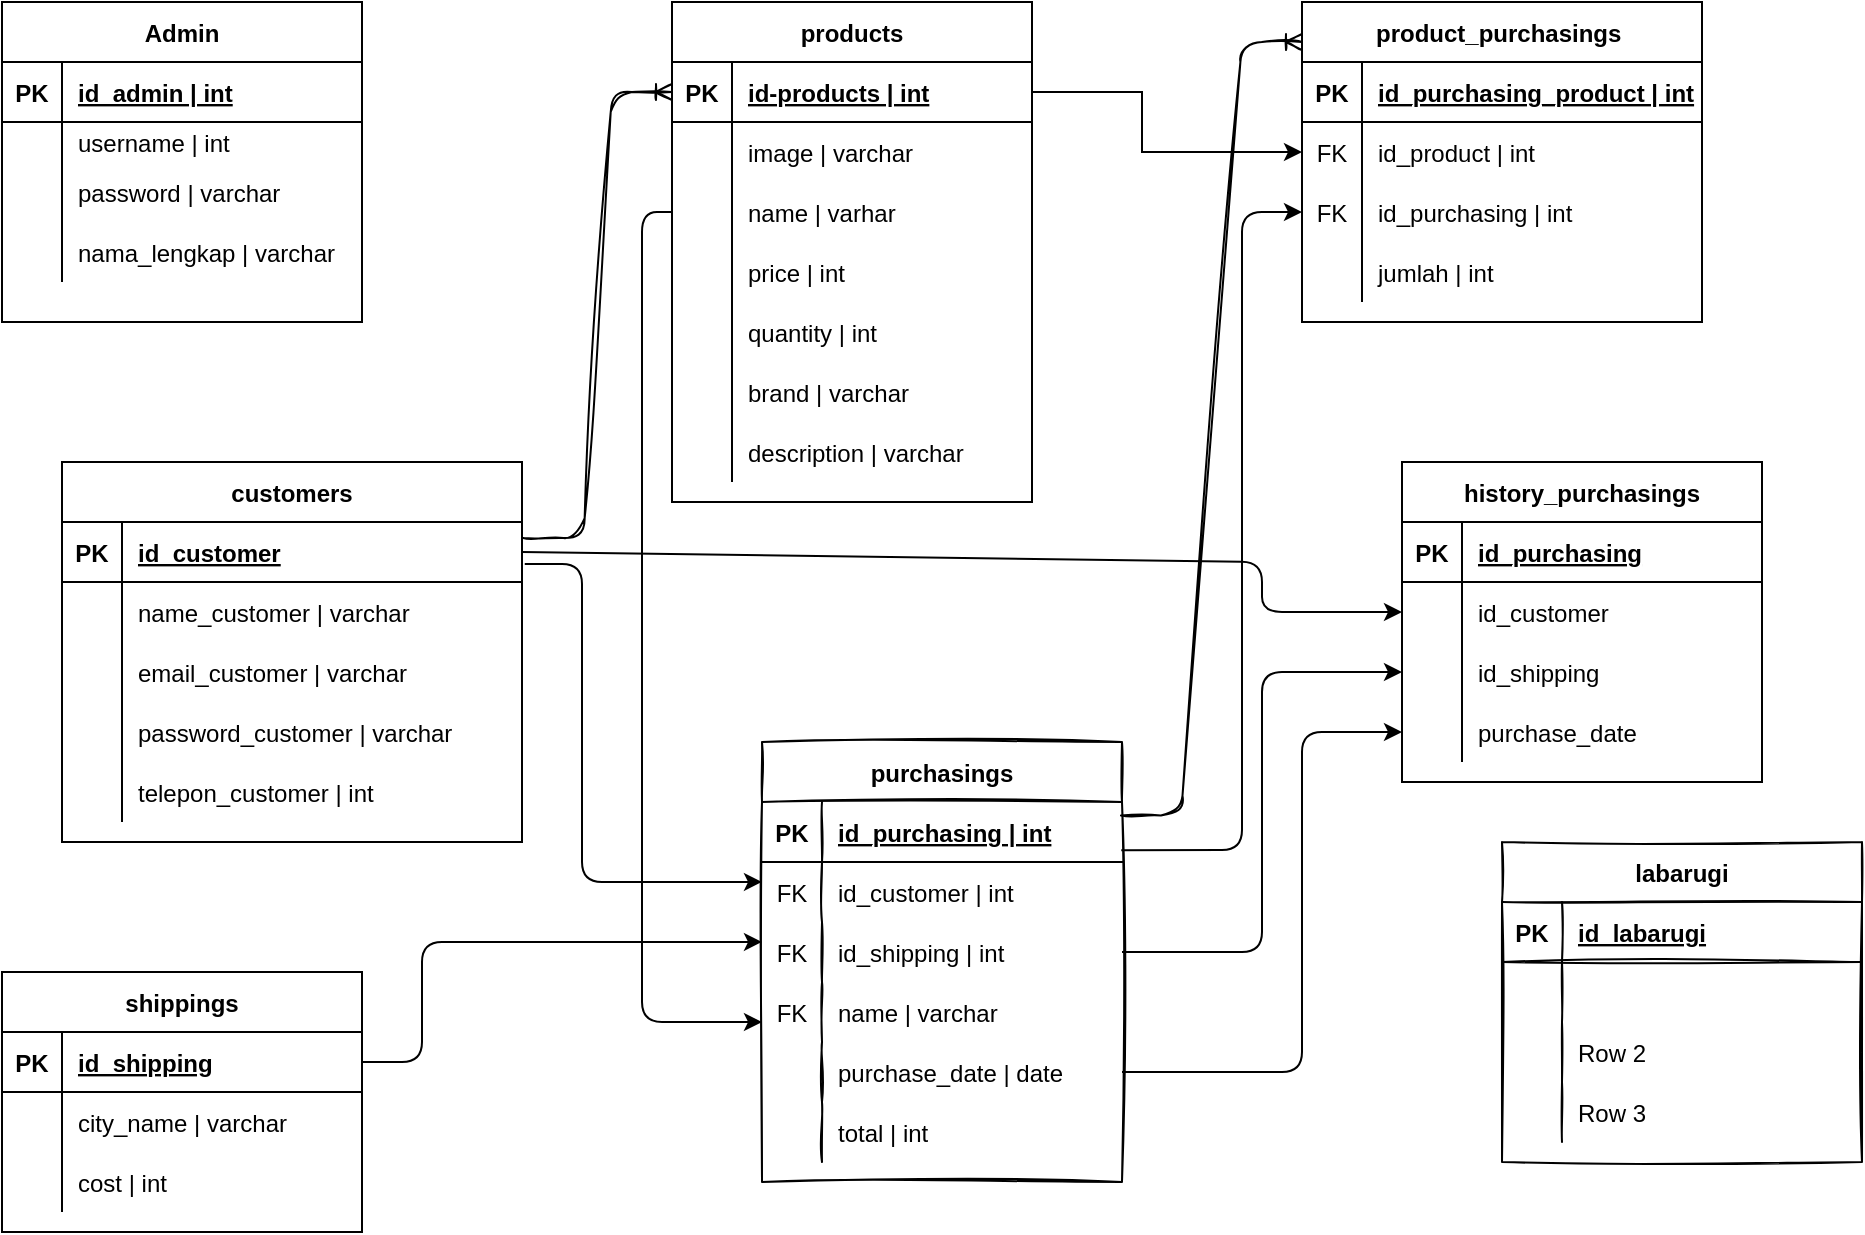 <mxfile version="20.0.1" type="github">
  <diagram id="7tqskbv9V9_dB_xnzfoZ" name="Page-1">
    <mxGraphModel dx="2355" dy="1766" grid="1" gridSize="10" guides="1" tooltips="1" connect="1" arrows="1" fold="1" page="1" pageScale="1" pageWidth="850" pageHeight="1100" math="0" shadow="0">
      <root>
        <mxCell id="0" />
        <mxCell id="1" parent="0" />
        <mxCell id="XLYsOh_dV__SNCZWyzTx-1" value="Admin" style="shape=table;startSize=30;container=1;collapsible=1;childLayout=tableLayout;fixedRows=1;rowLines=0;fontStyle=1;align=center;resizeLast=1;" parent="1" vertex="1">
          <mxGeometry x="-850" y="-1100" width="180" height="160" as="geometry" />
        </mxCell>
        <mxCell id="XLYsOh_dV__SNCZWyzTx-2" value="" style="shape=tableRow;horizontal=0;startSize=0;swimlaneHead=0;swimlaneBody=0;fillColor=none;collapsible=0;dropTarget=0;points=[[0,0.5],[1,0.5]];portConstraint=eastwest;top=0;left=0;right=0;bottom=1;" parent="XLYsOh_dV__SNCZWyzTx-1" vertex="1">
          <mxGeometry y="30" width="180" height="30" as="geometry" />
        </mxCell>
        <mxCell id="XLYsOh_dV__SNCZWyzTx-3" value="PK" style="shape=partialRectangle;connectable=0;fillColor=none;top=0;left=0;bottom=0;right=0;fontStyle=1;overflow=hidden;" parent="XLYsOh_dV__SNCZWyzTx-2" vertex="1">
          <mxGeometry width="30" height="30" as="geometry">
            <mxRectangle width="30" height="30" as="alternateBounds" />
          </mxGeometry>
        </mxCell>
        <mxCell id="XLYsOh_dV__SNCZWyzTx-4" value="id_admin | int" style="shape=partialRectangle;connectable=0;fillColor=none;top=0;left=0;bottom=0;right=0;align=left;spacingLeft=6;fontStyle=5;overflow=hidden;" parent="XLYsOh_dV__SNCZWyzTx-2" vertex="1">
          <mxGeometry x="30" width="150" height="30" as="geometry">
            <mxRectangle width="150" height="30" as="alternateBounds" />
          </mxGeometry>
        </mxCell>
        <mxCell id="XLYsOh_dV__SNCZWyzTx-5" value="" style="shape=tableRow;horizontal=0;startSize=0;swimlaneHead=0;swimlaneBody=0;fillColor=none;collapsible=0;dropTarget=0;points=[[0,0.5],[1,0.5]];portConstraint=eastwest;top=0;left=0;right=0;bottom=0;" parent="XLYsOh_dV__SNCZWyzTx-1" vertex="1">
          <mxGeometry y="60" width="180" height="20" as="geometry" />
        </mxCell>
        <mxCell id="XLYsOh_dV__SNCZWyzTx-6" value="" style="shape=partialRectangle;connectable=0;fillColor=none;top=0;left=0;bottom=0;right=0;editable=1;overflow=hidden;" parent="XLYsOh_dV__SNCZWyzTx-5" vertex="1">
          <mxGeometry width="30" height="20" as="geometry">
            <mxRectangle width="30" height="20" as="alternateBounds" />
          </mxGeometry>
        </mxCell>
        <mxCell id="XLYsOh_dV__SNCZWyzTx-7" value="username | int" style="shape=partialRectangle;connectable=0;fillColor=none;top=0;left=0;bottom=0;right=0;align=left;spacingLeft=6;overflow=hidden;" parent="XLYsOh_dV__SNCZWyzTx-5" vertex="1">
          <mxGeometry x="30" width="150" height="20" as="geometry">
            <mxRectangle width="150" height="20" as="alternateBounds" />
          </mxGeometry>
        </mxCell>
        <mxCell id="XLYsOh_dV__SNCZWyzTx-8" value="" style="shape=tableRow;horizontal=0;startSize=0;swimlaneHead=0;swimlaneBody=0;fillColor=none;collapsible=0;dropTarget=0;points=[[0,0.5],[1,0.5]];portConstraint=eastwest;top=0;left=0;right=0;bottom=0;" parent="XLYsOh_dV__SNCZWyzTx-1" vertex="1">
          <mxGeometry y="80" width="180" height="30" as="geometry" />
        </mxCell>
        <mxCell id="XLYsOh_dV__SNCZWyzTx-9" value="" style="shape=partialRectangle;connectable=0;fillColor=none;top=0;left=0;bottom=0;right=0;editable=1;overflow=hidden;" parent="XLYsOh_dV__SNCZWyzTx-8" vertex="1">
          <mxGeometry width="30" height="30" as="geometry">
            <mxRectangle width="30" height="30" as="alternateBounds" />
          </mxGeometry>
        </mxCell>
        <mxCell id="XLYsOh_dV__SNCZWyzTx-10" value="password | varchar" style="shape=partialRectangle;connectable=0;fillColor=none;top=0;left=0;bottom=0;right=0;align=left;spacingLeft=6;overflow=hidden;" parent="XLYsOh_dV__SNCZWyzTx-8" vertex="1">
          <mxGeometry x="30" width="150" height="30" as="geometry">
            <mxRectangle width="150" height="30" as="alternateBounds" />
          </mxGeometry>
        </mxCell>
        <mxCell id="XLYsOh_dV__SNCZWyzTx-11" value="" style="shape=tableRow;horizontal=0;startSize=0;swimlaneHead=0;swimlaneBody=0;fillColor=none;collapsible=0;dropTarget=0;points=[[0,0.5],[1,0.5]];portConstraint=eastwest;top=0;left=0;right=0;bottom=0;" parent="XLYsOh_dV__SNCZWyzTx-1" vertex="1">
          <mxGeometry y="110" width="180" height="30" as="geometry" />
        </mxCell>
        <mxCell id="XLYsOh_dV__SNCZWyzTx-12" value="" style="shape=partialRectangle;connectable=0;fillColor=none;top=0;left=0;bottom=0;right=0;editable=1;overflow=hidden;" parent="XLYsOh_dV__SNCZWyzTx-11" vertex="1">
          <mxGeometry width="30" height="30" as="geometry">
            <mxRectangle width="30" height="30" as="alternateBounds" />
          </mxGeometry>
        </mxCell>
        <mxCell id="XLYsOh_dV__SNCZWyzTx-13" value="nama_lengkap | varchar" style="shape=partialRectangle;connectable=0;fillColor=none;top=0;left=0;bottom=0;right=0;align=left;spacingLeft=6;overflow=hidden;" parent="XLYsOh_dV__SNCZWyzTx-11" vertex="1">
          <mxGeometry x="30" width="150" height="30" as="geometry">
            <mxRectangle width="150" height="30" as="alternateBounds" />
          </mxGeometry>
        </mxCell>
        <mxCell id="XLYsOh_dV__SNCZWyzTx-27" value="customers" style="shape=table;startSize=30;container=1;collapsible=1;childLayout=tableLayout;fixedRows=1;rowLines=0;fontStyle=1;align=center;resizeLast=1;" parent="1" vertex="1">
          <mxGeometry x="-820" y="-870" width="230" height="190" as="geometry" />
        </mxCell>
        <mxCell id="XLYsOh_dV__SNCZWyzTx-28" value="" style="shape=tableRow;horizontal=0;startSize=0;swimlaneHead=0;swimlaneBody=0;fillColor=none;collapsible=0;dropTarget=0;points=[[0,0.5],[1,0.5]];portConstraint=eastwest;top=0;left=0;right=0;bottom=1;" parent="XLYsOh_dV__SNCZWyzTx-27" vertex="1">
          <mxGeometry y="30" width="230" height="30" as="geometry" />
        </mxCell>
        <mxCell id="XLYsOh_dV__SNCZWyzTx-29" value="PK" style="shape=partialRectangle;connectable=0;fillColor=none;top=0;left=0;bottom=0;right=0;fontStyle=1;overflow=hidden;" parent="XLYsOh_dV__SNCZWyzTx-28" vertex="1">
          <mxGeometry width="30" height="30" as="geometry">
            <mxRectangle width="30" height="30" as="alternateBounds" />
          </mxGeometry>
        </mxCell>
        <mxCell id="XLYsOh_dV__SNCZWyzTx-30" value="id_customer" style="shape=partialRectangle;connectable=0;fillColor=none;top=0;left=0;bottom=0;right=0;align=left;spacingLeft=6;fontStyle=5;overflow=hidden;" parent="XLYsOh_dV__SNCZWyzTx-28" vertex="1">
          <mxGeometry x="30" width="200" height="30" as="geometry">
            <mxRectangle width="200" height="30" as="alternateBounds" />
          </mxGeometry>
        </mxCell>
        <mxCell id="XLYsOh_dV__SNCZWyzTx-31" value="" style="shape=tableRow;horizontal=0;startSize=0;swimlaneHead=0;swimlaneBody=0;fillColor=none;collapsible=0;dropTarget=0;points=[[0,0.5],[1,0.5]];portConstraint=eastwest;top=0;left=0;right=0;bottom=0;" parent="XLYsOh_dV__SNCZWyzTx-27" vertex="1">
          <mxGeometry y="60" width="230" height="30" as="geometry" />
        </mxCell>
        <mxCell id="XLYsOh_dV__SNCZWyzTx-32" value="" style="shape=partialRectangle;connectable=0;fillColor=none;top=0;left=0;bottom=0;right=0;editable=1;overflow=hidden;" parent="XLYsOh_dV__SNCZWyzTx-31" vertex="1">
          <mxGeometry width="30" height="30" as="geometry">
            <mxRectangle width="30" height="30" as="alternateBounds" />
          </mxGeometry>
        </mxCell>
        <mxCell id="XLYsOh_dV__SNCZWyzTx-33" value="name_customer | varchar" style="shape=partialRectangle;connectable=0;fillColor=none;top=0;left=0;bottom=0;right=0;align=left;spacingLeft=6;overflow=hidden;" parent="XLYsOh_dV__SNCZWyzTx-31" vertex="1">
          <mxGeometry x="30" width="200" height="30" as="geometry">
            <mxRectangle width="200" height="30" as="alternateBounds" />
          </mxGeometry>
        </mxCell>
        <mxCell id="XLYsOh_dV__SNCZWyzTx-34" value="" style="shape=tableRow;horizontal=0;startSize=0;swimlaneHead=0;swimlaneBody=0;fillColor=none;collapsible=0;dropTarget=0;points=[[0,0.5],[1,0.5]];portConstraint=eastwest;top=0;left=0;right=0;bottom=0;" parent="XLYsOh_dV__SNCZWyzTx-27" vertex="1">
          <mxGeometry y="90" width="230" height="30" as="geometry" />
        </mxCell>
        <mxCell id="XLYsOh_dV__SNCZWyzTx-35" value="" style="shape=partialRectangle;connectable=0;fillColor=none;top=0;left=0;bottom=0;right=0;editable=1;overflow=hidden;" parent="XLYsOh_dV__SNCZWyzTx-34" vertex="1">
          <mxGeometry width="30" height="30" as="geometry">
            <mxRectangle width="30" height="30" as="alternateBounds" />
          </mxGeometry>
        </mxCell>
        <mxCell id="XLYsOh_dV__SNCZWyzTx-36" value="email_customer | varchar" style="shape=partialRectangle;connectable=0;fillColor=none;top=0;left=0;bottom=0;right=0;align=left;spacingLeft=6;overflow=hidden;" parent="XLYsOh_dV__SNCZWyzTx-34" vertex="1">
          <mxGeometry x="30" width="200" height="30" as="geometry">
            <mxRectangle width="200" height="30" as="alternateBounds" />
          </mxGeometry>
        </mxCell>
        <mxCell id="XLYsOh_dV__SNCZWyzTx-37" value="" style="shape=tableRow;horizontal=0;startSize=0;swimlaneHead=0;swimlaneBody=0;fillColor=none;collapsible=0;dropTarget=0;points=[[0,0.5],[1,0.5]];portConstraint=eastwest;top=0;left=0;right=0;bottom=0;" parent="XLYsOh_dV__SNCZWyzTx-27" vertex="1">
          <mxGeometry y="120" width="230" height="30" as="geometry" />
        </mxCell>
        <mxCell id="XLYsOh_dV__SNCZWyzTx-38" value="" style="shape=partialRectangle;connectable=0;fillColor=none;top=0;left=0;bottom=0;right=0;editable=1;overflow=hidden;" parent="XLYsOh_dV__SNCZWyzTx-37" vertex="1">
          <mxGeometry width="30" height="30" as="geometry">
            <mxRectangle width="30" height="30" as="alternateBounds" />
          </mxGeometry>
        </mxCell>
        <mxCell id="XLYsOh_dV__SNCZWyzTx-39" value="password_customer | varchar" style="shape=partialRectangle;connectable=0;fillColor=none;top=0;left=0;bottom=0;right=0;align=left;spacingLeft=6;overflow=hidden;" parent="XLYsOh_dV__SNCZWyzTx-37" vertex="1">
          <mxGeometry x="30" width="200" height="30" as="geometry">
            <mxRectangle width="200" height="30" as="alternateBounds" />
          </mxGeometry>
        </mxCell>
        <mxCell id="XLYsOh_dV__SNCZWyzTx-136" value="" style="shape=tableRow;horizontal=0;startSize=0;swimlaneHead=0;swimlaneBody=0;fillColor=none;collapsible=0;dropTarget=0;points=[[0,0.5],[1,0.5]];portConstraint=eastwest;top=0;left=0;right=0;bottom=0;" parent="XLYsOh_dV__SNCZWyzTx-27" vertex="1">
          <mxGeometry y="150" width="230" height="30" as="geometry" />
        </mxCell>
        <mxCell id="XLYsOh_dV__SNCZWyzTx-137" value="" style="shape=partialRectangle;connectable=0;fillColor=none;top=0;left=0;bottom=0;right=0;editable=1;overflow=hidden;" parent="XLYsOh_dV__SNCZWyzTx-136" vertex="1">
          <mxGeometry width="30" height="30" as="geometry">
            <mxRectangle width="30" height="30" as="alternateBounds" />
          </mxGeometry>
        </mxCell>
        <mxCell id="XLYsOh_dV__SNCZWyzTx-138" value="telepon_customer | int" style="shape=partialRectangle;connectable=0;fillColor=none;top=0;left=0;bottom=0;right=0;align=left;spacingLeft=6;overflow=hidden;" parent="XLYsOh_dV__SNCZWyzTx-136" vertex="1">
          <mxGeometry x="30" width="200" height="30" as="geometry">
            <mxRectangle width="200" height="30" as="alternateBounds" />
          </mxGeometry>
        </mxCell>
        <mxCell id="XLYsOh_dV__SNCZWyzTx-40" value="shippings" style="shape=table;startSize=30;container=1;collapsible=1;childLayout=tableLayout;fixedRows=1;rowLines=0;fontStyle=1;align=center;resizeLast=1;" parent="1" vertex="1">
          <mxGeometry x="-850" y="-615" width="180" height="130" as="geometry" />
        </mxCell>
        <mxCell id="XLYsOh_dV__SNCZWyzTx-41" value="" style="shape=tableRow;horizontal=0;startSize=0;swimlaneHead=0;swimlaneBody=0;fillColor=none;collapsible=0;dropTarget=0;points=[[0,0.5],[1,0.5]];portConstraint=eastwest;top=0;left=0;right=0;bottom=1;" parent="XLYsOh_dV__SNCZWyzTx-40" vertex="1">
          <mxGeometry y="30" width="180" height="30" as="geometry" />
        </mxCell>
        <mxCell id="XLYsOh_dV__SNCZWyzTx-42" value="PK" style="shape=partialRectangle;connectable=0;fillColor=none;top=0;left=0;bottom=0;right=0;fontStyle=1;overflow=hidden;" parent="XLYsOh_dV__SNCZWyzTx-41" vertex="1">
          <mxGeometry width="30" height="30" as="geometry">
            <mxRectangle width="30" height="30" as="alternateBounds" />
          </mxGeometry>
        </mxCell>
        <mxCell id="XLYsOh_dV__SNCZWyzTx-43" value="id_shipping" style="shape=partialRectangle;connectable=0;fillColor=none;top=0;left=0;bottom=0;right=0;align=left;spacingLeft=6;fontStyle=5;overflow=hidden;" parent="XLYsOh_dV__SNCZWyzTx-41" vertex="1">
          <mxGeometry x="30" width="150" height="30" as="geometry">
            <mxRectangle width="150" height="30" as="alternateBounds" />
          </mxGeometry>
        </mxCell>
        <mxCell id="XLYsOh_dV__SNCZWyzTx-44" value="" style="shape=tableRow;horizontal=0;startSize=0;swimlaneHead=0;swimlaneBody=0;fillColor=none;collapsible=0;dropTarget=0;points=[[0,0.5],[1,0.5]];portConstraint=eastwest;top=0;left=0;right=0;bottom=0;" parent="XLYsOh_dV__SNCZWyzTx-40" vertex="1">
          <mxGeometry y="60" width="180" height="30" as="geometry" />
        </mxCell>
        <mxCell id="XLYsOh_dV__SNCZWyzTx-45" value="" style="shape=partialRectangle;connectable=0;fillColor=none;top=0;left=0;bottom=0;right=0;editable=1;overflow=hidden;" parent="XLYsOh_dV__SNCZWyzTx-44" vertex="1">
          <mxGeometry width="30" height="30" as="geometry">
            <mxRectangle width="30" height="30" as="alternateBounds" />
          </mxGeometry>
        </mxCell>
        <mxCell id="XLYsOh_dV__SNCZWyzTx-46" value="city_name | varchar" style="shape=partialRectangle;connectable=0;fillColor=none;top=0;left=0;bottom=0;right=0;align=left;spacingLeft=6;overflow=hidden;" parent="XLYsOh_dV__SNCZWyzTx-44" vertex="1">
          <mxGeometry x="30" width="150" height="30" as="geometry">
            <mxRectangle width="150" height="30" as="alternateBounds" />
          </mxGeometry>
        </mxCell>
        <mxCell id="XLYsOh_dV__SNCZWyzTx-47" value="" style="shape=tableRow;horizontal=0;startSize=0;swimlaneHead=0;swimlaneBody=0;fillColor=none;collapsible=0;dropTarget=0;points=[[0,0.5],[1,0.5]];portConstraint=eastwest;top=0;left=0;right=0;bottom=0;" parent="XLYsOh_dV__SNCZWyzTx-40" vertex="1">
          <mxGeometry y="90" width="180" height="30" as="geometry" />
        </mxCell>
        <mxCell id="XLYsOh_dV__SNCZWyzTx-48" value="" style="shape=partialRectangle;connectable=0;fillColor=none;top=0;left=0;bottom=0;right=0;editable=1;overflow=hidden;" parent="XLYsOh_dV__SNCZWyzTx-47" vertex="1">
          <mxGeometry width="30" height="30" as="geometry">
            <mxRectangle width="30" height="30" as="alternateBounds" />
          </mxGeometry>
        </mxCell>
        <mxCell id="XLYsOh_dV__SNCZWyzTx-49" value="cost | int" style="shape=partialRectangle;connectable=0;fillColor=none;top=0;left=0;bottom=0;right=0;align=left;spacingLeft=6;overflow=hidden;" parent="XLYsOh_dV__SNCZWyzTx-47" vertex="1">
          <mxGeometry x="30" width="150" height="30" as="geometry">
            <mxRectangle width="150" height="30" as="alternateBounds" />
          </mxGeometry>
        </mxCell>
        <mxCell id="XLYsOh_dV__SNCZWyzTx-53" value="purchasings" style="shape=table;startSize=30;container=1;collapsible=1;childLayout=tableLayout;fixedRows=1;rowLines=0;fontStyle=1;align=center;resizeLast=1;gradientColor=none;swimlaneFillColor=none;rounded=0;swimlaneLine=1;shadow=0;sketch=1;" parent="1" vertex="1">
          <mxGeometry x="-470" y="-730" width="180" height="220" as="geometry" />
        </mxCell>
        <mxCell id="XLYsOh_dV__SNCZWyzTx-54" value="" style="shape=tableRow;horizontal=0;startSize=0;swimlaneHead=0;swimlaneBody=0;fillColor=none;collapsible=0;dropTarget=0;points=[[0,0.5],[1,0.5]];portConstraint=eastwest;top=0;left=0;right=0;bottom=1;" parent="XLYsOh_dV__SNCZWyzTx-53" vertex="1">
          <mxGeometry y="30" width="180" height="30" as="geometry" />
        </mxCell>
        <mxCell id="XLYsOh_dV__SNCZWyzTx-55" value="PK" style="shape=partialRectangle;connectable=0;fillColor=none;top=0;left=0;bottom=0;right=0;fontStyle=1;overflow=hidden;" parent="XLYsOh_dV__SNCZWyzTx-54" vertex="1">
          <mxGeometry width="30" height="30" as="geometry">
            <mxRectangle width="30" height="30" as="alternateBounds" />
          </mxGeometry>
        </mxCell>
        <mxCell id="XLYsOh_dV__SNCZWyzTx-56" value="id_purchasing | int" style="shape=partialRectangle;connectable=0;fillColor=none;top=0;left=0;bottom=0;right=0;align=left;spacingLeft=6;fontStyle=5;overflow=hidden;" parent="XLYsOh_dV__SNCZWyzTx-54" vertex="1">
          <mxGeometry x="30" width="150" height="30" as="geometry">
            <mxRectangle width="150" height="30" as="alternateBounds" />
          </mxGeometry>
        </mxCell>
        <mxCell id="XLYsOh_dV__SNCZWyzTx-57" value="" style="shape=tableRow;horizontal=0;startSize=0;swimlaneHead=0;swimlaneBody=0;fillColor=none;collapsible=0;dropTarget=0;points=[[0,0.5],[1,0.5]];portConstraint=eastwest;top=0;left=0;right=0;bottom=0;" parent="XLYsOh_dV__SNCZWyzTx-53" vertex="1">
          <mxGeometry y="60" width="180" height="30" as="geometry" />
        </mxCell>
        <mxCell id="XLYsOh_dV__SNCZWyzTx-58" value="FK" style="shape=partialRectangle;connectable=0;fillColor=none;top=0;left=0;bottom=0;right=0;editable=1;overflow=hidden;" parent="XLYsOh_dV__SNCZWyzTx-57" vertex="1">
          <mxGeometry width="30" height="30" as="geometry">
            <mxRectangle width="30" height="30" as="alternateBounds" />
          </mxGeometry>
        </mxCell>
        <mxCell id="XLYsOh_dV__SNCZWyzTx-59" value="id_customer | int" style="shape=partialRectangle;connectable=0;fillColor=none;top=0;left=0;bottom=0;right=0;align=left;spacingLeft=6;overflow=hidden;" parent="XLYsOh_dV__SNCZWyzTx-57" vertex="1">
          <mxGeometry x="30" width="150" height="30" as="geometry">
            <mxRectangle width="150" height="30" as="alternateBounds" />
          </mxGeometry>
        </mxCell>
        <mxCell id="XLYsOh_dV__SNCZWyzTx-63" value="" style="shape=tableRow;horizontal=0;startSize=0;swimlaneHead=0;swimlaneBody=0;fillColor=none;collapsible=0;dropTarget=0;points=[[0,0.5],[1,0.5]];portConstraint=eastwest;top=0;left=0;right=0;bottom=0;" parent="XLYsOh_dV__SNCZWyzTx-53" vertex="1">
          <mxGeometry y="90" width="180" height="30" as="geometry" />
        </mxCell>
        <mxCell id="XLYsOh_dV__SNCZWyzTx-64" value="FK" style="shape=partialRectangle;connectable=0;fillColor=none;top=0;left=0;bottom=0;right=0;editable=1;overflow=hidden;" parent="XLYsOh_dV__SNCZWyzTx-63" vertex="1">
          <mxGeometry width="30" height="30" as="geometry">
            <mxRectangle width="30" height="30" as="alternateBounds" />
          </mxGeometry>
        </mxCell>
        <mxCell id="XLYsOh_dV__SNCZWyzTx-65" value="id_shipping | int" style="shape=partialRectangle;connectable=0;fillColor=none;top=0;left=0;bottom=0;right=0;align=left;spacingLeft=6;overflow=hidden;" parent="XLYsOh_dV__SNCZWyzTx-63" vertex="1">
          <mxGeometry x="30" width="150" height="30" as="geometry">
            <mxRectangle width="150" height="30" as="alternateBounds" />
          </mxGeometry>
        </mxCell>
        <mxCell id="X04BXVMw17RWe0scgFP_-17" value="" style="shape=tableRow;horizontal=0;startSize=0;swimlaneHead=0;swimlaneBody=0;fillColor=none;collapsible=0;dropTarget=0;points=[[0,0.5],[1,0.5]];portConstraint=eastwest;top=0;left=0;right=0;bottom=0;" vertex="1" parent="XLYsOh_dV__SNCZWyzTx-53">
          <mxGeometry y="120" width="180" height="30" as="geometry" />
        </mxCell>
        <mxCell id="X04BXVMw17RWe0scgFP_-18" value="FK" style="shape=partialRectangle;connectable=0;fillColor=none;top=0;left=0;bottom=0;right=0;editable=1;overflow=hidden;" vertex="1" parent="X04BXVMw17RWe0scgFP_-17">
          <mxGeometry width="30" height="30" as="geometry">
            <mxRectangle width="30" height="30" as="alternateBounds" />
          </mxGeometry>
        </mxCell>
        <mxCell id="X04BXVMw17RWe0scgFP_-19" value="name | varchar" style="shape=partialRectangle;connectable=0;fillColor=none;top=0;left=0;bottom=0;right=0;align=left;spacingLeft=6;overflow=hidden;" vertex="1" parent="X04BXVMw17RWe0scgFP_-17">
          <mxGeometry x="30" width="150" height="30" as="geometry">
            <mxRectangle width="150" height="30" as="alternateBounds" />
          </mxGeometry>
        </mxCell>
        <mxCell id="XLYsOh_dV__SNCZWyzTx-60" value="" style="shape=tableRow;horizontal=0;startSize=0;swimlaneHead=0;swimlaneBody=0;fillColor=none;collapsible=0;dropTarget=0;points=[[0,0.5],[1,0.5]];portConstraint=eastwest;top=0;left=0;right=0;bottom=0;" parent="XLYsOh_dV__SNCZWyzTx-53" vertex="1">
          <mxGeometry y="150" width="180" height="30" as="geometry" />
        </mxCell>
        <mxCell id="XLYsOh_dV__SNCZWyzTx-61" value="" style="shape=partialRectangle;connectable=0;fillColor=none;top=0;left=0;bottom=0;right=0;editable=1;overflow=hidden;" parent="XLYsOh_dV__SNCZWyzTx-60" vertex="1">
          <mxGeometry width="30" height="30" as="geometry">
            <mxRectangle width="30" height="30" as="alternateBounds" />
          </mxGeometry>
        </mxCell>
        <mxCell id="XLYsOh_dV__SNCZWyzTx-62" value="purchase_date | date" style="shape=partialRectangle;connectable=0;fillColor=none;top=0;left=0;bottom=0;right=0;align=left;spacingLeft=6;overflow=hidden;" parent="XLYsOh_dV__SNCZWyzTx-60" vertex="1">
          <mxGeometry x="30" width="150" height="30" as="geometry">
            <mxRectangle width="150" height="30" as="alternateBounds" />
          </mxGeometry>
        </mxCell>
        <mxCell id="XLYsOh_dV__SNCZWyzTx-139" value="" style="shape=tableRow;horizontal=0;startSize=0;swimlaneHead=0;swimlaneBody=0;fillColor=none;collapsible=0;dropTarget=0;points=[[0,0.5],[1,0.5]];portConstraint=eastwest;top=0;left=0;right=0;bottom=0;" parent="XLYsOh_dV__SNCZWyzTx-53" vertex="1">
          <mxGeometry y="180" width="180" height="30" as="geometry" />
        </mxCell>
        <mxCell id="XLYsOh_dV__SNCZWyzTx-140" value="" style="shape=partialRectangle;connectable=0;fillColor=none;top=0;left=0;bottom=0;right=0;editable=1;overflow=hidden;" parent="XLYsOh_dV__SNCZWyzTx-139" vertex="1">
          <mxGeometry width="30" height="30" as="geometry">
            <mxRectangle width="30" height="30" as="alternateBounds" />
          </mxGeometry>
        </mxCell>
        <mxCell id="XLYsOh_dV__SNCZWyzTx-141" value="total | int" style="shape=partialRectangle;connectable=0;fillColor=none;top=0;left=0;bottom=0;right=0;align=left;spacingLeft=6;overflow=hidden;" parent="XLYsOh_dV__SNCZWyzTx-139" vertex="1">
          <mxGeometry x="30" width="150" height="30" as="geometry">
            <mxRectangle width="150" height="30" as="alternateBounds" />
          </mxGeometry>
        </mxCell>
        <mxCell id="XLYsOh_dV__SNCZWyzTx-66" value="product_purchasings " style="shape=table;startSize=30;container=1;collapsible=1;childLayout=tableLayout;fixedRows=1;rowLines=0;fontStyle=1;align=center;resizeLast=1;" parent="1" vertex="1">
          <mxGeometry x="-200" y="-1100" width="200" height="160" as="geometry">
            <mxRectangle x="-180" y="-1100" width="160" height="30" as="alternateBounds" />
          </mxGeometry>
        </mxCell>
        <mxCell id="XLYsOh_dV__SNCZWyzTx-67" value="" style="shape=tableRow;horizontal=0;startSize=0;swimlaneHead=0;swimlaneBody=0;fillColor=none;collapsible=0;dropTarget=0;points=[[0,0.5],[1,0.5]];portConstraint=eastwest;top=0;left=0;right=0;bottom=1;" parent="XLYsOh_dV__SNCZWyzTx-66" vertex="1">
          <mxGeometry y="30" width="200" height="30" as="geometry" />
        </mxCell>
        <mxCell id="XLYsOh_dV__SNCZWyzTx-68" value="PK" style="shape=partialRectangle;connectable=0;fillColor=none;top=0;left=0;bottom=0;right=0;fontStyle=1;overflow=hidden;" parent="XLYsOh_dV__SNCZWyzTx-67" vertex="1">
          <mxGeometry width="30" height="30" as="geometry">
            <mxRectangle width="30" height="30" as="alternateBounds" />
          </mxGeometry>
        </mxCell>
        <mxCell id="XLYsOh_dV__SNCZWyzTx-69" value="id_purchasing_product | int" style="shape=partialRectangle;connectable=0;fillColor=none;top=0;left=0;bottom=0;right=0;align=left;spacingLeft=6;fontStyle=5;overflow=hidden;" parent="XLYsOh_dV__SNCZWyzTx-67" vertex="1">
          <mxGeometry x="30" width="170" height="30" as="geometry">
            <mxRectangle width="170" height="30" as="alternateBounds" />
          </mxGeometry>
        </mxCell>
        <mxCell id="XLYsOh_dV__SNCZWyzTx-73" value="" style="shape=tableRow;horizontal=0;startSize=0;swimlaneHead=0;swimlaneBody=0;fillColor=none;collapsible=0;dropTarget=0;points=[[0,0.5],[1,0.5]];portConstraint=eastwest;top=0;left=0;right=0;bottom=0;" parent="XLYsOh_dV__SNCZWyzTx-66" vertex="1">
          <mxGeometry y="60" width="200" height="30" as="geometry" />
        </mxCell>
        <mxCell id="XLYsOh_dV__SNCZWyzTx-74" value="FK" style="shape=partialRectangle;connectable=0;fillColor=none;top=0;left=0;bottom=0;right=0;editable=1;overflow=hidden;" parent="XLYsOh_dV__SNCZWyzTx-73" vertex="1">
          <mxGeometry width="30" height="30" as="geometry">
            <mxRectangle width="30" height="30" as="alternateBounds" />
          </mxGeometry>
        </mxCell>
        <mxCell id="XLYsOh_dV__SNCZWyzTx-75" value="id_product | int" style="shape=partialRectangle;connectable=0;fillColor=none;top=0;left=0;bottom=0;right=0;align=left;spacingLeft=6;overflow=hidden;" parent="XLYsOh_dV__SNCZWyzTx-73" vertex="1">
          <mxGeometry x="30" width="170" height="30" as="geometry">
            <mxRectangle width="170" height="30" as="alternateBounds" />
          </mxGeometry>
        </mxCell>
        <mxCell id="XLYsOh_dV__SNCZWyzTx-70" value="" style="shape=tableRow;horizontal=0;startSize=0;swimlaneHead=0;swimlaneBody=0;fillColor=none;collapsible=0;dropTarget=0;points=[[0,0.5],[1,0.5]];portConstraint=eastwest;top=0;left=0;right=0;bottom=0;" parent="XLYsOh_dV__SNCZWyzTx-66" vertex="1">
          <mxGeometry y="90" width="200" height="30" as="geometry" />
        </mxCell>
        <mxCell id="XLYsOh_dV__SNCZWyzTx-71" value="FK" style="shape=partialRectangle;connectable=0;fillColor=none;top=0;left=0;bottom=0;right=0;editable=1;overflow=hidden;" parent="XLYsOh_dV__SNCZWyzTx-70" vertex="1">
          <mxGeometry width="30" height="30" as="geometry">
            <mxRectangle width="30" height="30" as="alternateBounds" />
          </mxGeometry>
        </mxCell>
        <mxCell id="XLYsOh_dV__SNCZWyzTx-72" value="id_purchasing | int" style="shape=partialRectangle;connectable=0;fillColor=none;top=0;left=0;bottom=0;right=0;align=left;spacingLeft=6;overflow=hidden;" parent="XLYsOh_dV__SNCZWyzTx-70" vertex="1">
          <mxGeometry x="30" width="170" height="30" as="geometry">
            <mxRectangle width="170" height="30" as="alternateBounds" />
          </mxGeometry>
        </mxCell>
        <mxCell id="XLYsOh_dV__SNCZWyzTx-76" value="" style="shape=tableRow;horizontal=0;startSize=0;swimlaneHead=0;swimlaneBody=0;fillColor=none;collapsible=0;dropTarget=0;points=[[0,0.5],[1,0.5]];portConstraint=eastwest;top=0;left=0;right=0;bottom=0;" parent="XLYsOh_dV__SNCZWyzTx-66" vertex="1">
          <mxGeometry y="120" width="200" height="30" as="geometry" />
        </mxCell>
        <mxCell id="XLYsOh_dV__SNCZWyzTx-77" value="" style="shape=partialRectangle;connectable=0;fillColor=none;top=0;left=0;bottom=0;right=0;editable=1;overflow=hidden;" parent="XLYsOh_dV__SNCZWyzTx-76" vertex="1">
          <mxGeometry width="30" height="30" as="geometry">
            <mxRectangle width="30" height="30" as="alternateBounds" />
          </mxGeometry>
        </mxCell>
        <mxCell id="XLYsOh_dV__SNCZWyzTx-78" value="jumlah | int" style="shape=partialRectangle;connectable=0;fillColor=none;top=0;left=0;bottom=0;right=0;align=left;spacingLeft=6;overflow=hidden;" parent="XLYsOh_dV__SNCZWyzTx-76" vertex="1">
          <mxGeometry x="30" width="170" height="30" as="geometry">
            <mxRectangle width="170" height="30" as="alternateBounds" />
          </mxGeometry>
        </mxCell>
        <mxCell id="XLYsOh_dV__SNCZWyzTx-79" value="products" style="shape=table;startSize=30;container=1;collapsible=1;childLayout=tableLayout;fixedRows=1;rowLines=0;fontStyle=1;align=center;resizeLast=1;" parent="1" vertex="1">
          <mxGeometry x="-515" y="-1100" width="180" height="250" as="geometry" />
        </mxCell>
        <mxCell id="XLYsOh_dV__SNCZWyzTx-80" value="" style="shape=tableRow;horizontal=0;startSize=0;swimlaneHead=0;swimlaneBody=0;fillColor=none;collapsible=0;dropTarget=0;points=[[0,0.5],[1,0.5]];portConstraint=eastwest;top=0;left=0;right=0;bottom=1;" parent="XLYsOh_dV__SNCZWyzTx-79" vertex="1">
          <mxGeometry y="30" width="180" height="30" as="geometry" />
        </mxCell>
        <mxCell id="XLYsOh_dV__SNCZWyzTx-81" value="PK" style="shape=partialRectangle;connectable=0;fillColor=none;top=0;left=0;bottom=0;right=0;fontStyle=1;overflow=hidden;" parent="XLYsOh_dV__SNCZWyzTx-80" vertex="1">
          <mxGeometry width="30" height="30" as="geometry">
            <mxRectangle width="30" height="30" as="alternateBounds" />
          </mxGeometry>
        </mxCell>
        <mxCell id="XLYsOh_dV__SNCZWyzTx-82" value="id-products | int" style="shape=partialRectangle;connectable=0;fillColor=none;top=0;left=0;bottom=0;right=0;align=left;spacingLeft=6;fontStyle=5;overflow=hidden;" parent="XLYsOh_dV__SNCZWyzTx-80" vertex="1">
          <mxGeometry x="30" width="150" height="30" as="geometry">
            <mxRectangle width="150" height="30" as="alternateBounds" />
          </mxGeometry>
        </mxCell>
        <mxCell id="XLYsOh_dV__SNCZWyzTx-83" value="" style="shape=tableRow;horizontal=0;startSize=0;swimlaneHead=0;swimlaneBody=0;fillColor=none;collapsible=0;dropTarget=0;points=[[0,0.5],[1,0.5]];portConstraint=eastwest;top=0;left=0;right=0;bottom=0;" parent="XLYsOh_dV__SNCZWyzTx-79" vertex="1">
          <mxGeometry y="60" width="180" height="30" as="geometry" />
        </mxCell>
        <mxCell id="XLYsOh_dV__SNCZWyzTx-84" value="" style="shape=partialRectangle;connectable=0;fillColor=none;top=0;left=0;bottom=0;right=0;editable=1;overflow=hidden;" parent="XLYsOh_dV__SNCZWyzTx-83" vertex="1">
          <mxGeometry width="30" height="30" as="geometry">
            <mxRectangle width="30" height="30" as="alternateBounds" />
          </mxGeometry>
        </mxCell>
        <mxCell id="XLYsOh_dV__SNCZWyzTx-85" value="image | varchar" style="shape=partialRectangle;connectable=0;fillColor=none;top=0;left=0;bottom=0;right=0;align=left;spacingLeft=6;overflow=hidden;" parent="XLYsOh_dV__SNCZWyzTx-83" vertex="1">
          <mxGeometry x="30" width="150" height="30" as="geometry">
            <mxRectangle width="150" height="30" as="alternateBounds" />
          </mxGeometry>
        </mxCell>
        <mxCell id="XLYsOh_dV__SNCZWyzTx-86" value="" style="shape=tableRow;horizontal=0;startSize=0;swimlaneHead=0;swimlaneBody=0;fillColor=none;collapsible=0;dropTarget=0;points=[[0,0.5],[1,0.5]];portConstraint=eastwest;top=0;left=0;right=0;bottom=0;" parent="XLYsOh_dV__SNCZWyzTx-79" vertex="1">
          <mxGeometry y="90" width="180" height="30" as="geometry" />
        </mxCell>
        <mxCell id="XLYsOh_dV__SNCZWyzTx-87" value="" style="shape=partialRectangle;connectable=0;fillColor=none;top=0;left=0;bottom=0;right=0;editable=1;overflow=hidden;" parent="XLYsOh_dV__SNCZWyzTx-86" vertex="1">
          <mxGeometry width="30" height="30" as="geometry">
            <mxRectangle width="30" height="30" as="alternateBounds" />
          </mxGeometry>
        </mxCell>
        <mxCell id="XLYsOh_dV__SNCZWyzTx-88" value="name | varhar" style="shape=partialRectangle;connectable=0;fillColor=none;top=0;left=0;bottom=0;right=0;align=left;spacingLeft=6;overflow=hidden;" parent="XLYsOh_dV__SNCZWyzTx-86" vertex="1">
          <mxGeometry x="30" width="150" height="30" as="geometry">
            <mxRectangle width="150" height="30" as="alternateBounds" />
          </mxGeometry>
        </mxCell>
        <mxCell id="XLYsOh_dV__SNCZWyzTx-89" value="" style="shape=tableRow;horizontal=0;startSize=0;swimlaneHead=0;swimlaneBody=0;fillColor=none;collapsible=0;dropTarget=0;points=[[0,0.5],[1,0.5]];portConstraint=eastwest;top=0;left=0;right=0;bottom=0;" parent="XLYsOh_dV__SNCZWyzTx-79" vertex="1">
          <mxGeometry y="120" width="180" height="30" as="geometry" />
        </mxCell>
        <mxCell id="XLYsOh_dV__SNCZWyzTx-90" value="" style="shape=partialRectangle;connectable=0;fillColor=none;top=0;left=0;bottom=0;right=0;editable=1;overflow=hidden;" parent="XLYsOh_dV__SNCZWyzTx-89" vertex="1">
          <mxGeometry width="30" height="30" as="geometry">
            <mxRectangle width="30" height="30" as="alternateBounds" />
          </mxGeometry>
        </mxCell>
        <mxCell id="XLYsOh_dV__SNCZWyzTx-91" value="price | int" style="shape=partialRectangle;connectable=0;fillColor=none;top=0;left=0;bottom=0;right=0;align=left;spacingLeft=6;overflow=hidden;" parent="XLYsOh_dV__SNCZWyzTx-89" vertex="1">
          <mxGeometry x="30" width="150" height="30" as="geometry">
            <mxRectangle width="150" height="30" as="alternateBounds" />
          </mxGeometry>
        </mxCell>
        <mxCell id="XLYsOh_dV__SNCZWyzTx-124" value="" style="shape=tableRow;horizontal=0;startSize=0;swimlaneHead=0;swimlaneBody=0;fillColor=none;collapsible=0;dropTarget=0;points=[[0,0.5],[1,0.5]];portConstraint=eastwest;top=0;left=0;right=0;bottom=0;" parent="XLYsOh_dV__SNCZWyzTx-79" vertex="1">
          <mxGeometry y="150" width="180" height="30" as="geometry" />
        </mxCell>
        <mxCell id="XLYsOh_dV__SNCZWyzTx-125" value="" style="shape=partialRectangle;connectable=0;fillColor=none;top=0;left=0;bottom=0;right=0;editable=1;overflow=hidden;" parent="XLYsOh_dV__SNCZWyzTx-124" vertex="1">
          <mxGeometry width="30" height="30" as="geometry">
            <mxRectangle width="30" height="30" as="alternateBounds" />
          </mxGeometry>
        </mxCell>
        <mxCell id="XLYsOh_dV__SNCZWyzTx-126" value="quantity | int" style="shape=partialRectangle;connectable=0;fillColor=none;top=0;left=0;bottom=0;right=0;align=left;spacingLeft=6;overflow=hidden;" parent="XLYsOh_dV__SNCZWyzTx-124" vertex="1">
          <mxGeometry x="30" width="150" height="30" as="geometry">
            <mxRectangle width="150" height="30" as="alternateBounds" />
          </mxGeometry>
        </mxCell>
        <mxCell id="XLYsOh_dV__SNCZWyzTx-130" value="" style="shape=tableRow;horizontal=0;startSize=0;swimlaneHead=0;swimlaneBody=0;fillColor=none;collapsible=0;dropTarget=0;points=[[0,0.5],[1,0.5]];portConstraint=eastwest;top=0;left=0;right=0;bottom=0;" parent="XLYsOh_dV__SNCZWyzTx-79" vertex="1">
          <mxGeometry y="180" width="180" height="30" as="geometry" />
        </mxCell>
        <mxCell id="XLYsOh_dV__SNCZWyzTx-131" value="" style="shape=partialRectangle;connectable=0;fillColor=none;top=0;left=0;bottom=0;right=0;editable=1;overflow=hidden;" parent="XLYsOh_dV__SNCZWyzTx-130" vertex="1">
          <mxGeometry width="30" height="30" as="geometry">
            <mxRectangle width="30" height="30" as="alternateBounds" />
          </mxGeometry>
        </mxCell>
        <mxCell id="XLYsOh_dV__SNCZWyzTx-132" value="brand | varchar" style="shape=partialRectangle;connectable=0;fillColor=none;top=0;left=0;bottom=0;right=0;align=left;spacingLeft=6;overflow=hidden;" parent="XLYsOh_dV__SNCZWyzTx-130" vertex="1">
          <mxGeometry x="30" width="150" height="30" as="geometry">
            <mxRectangle width="150" height="30" as="alternateBounds" />
          </mxGeometry>
        </mxCell>
        <mxCell id="XLYsOh_dV__SNCZWyzTx-133" value="" style="shape=tableRow;horizontal=0;startSize=0;swimlaneHead=0;swimlaneBody=0;fillColor=none;collapsible=0;dropTarget=0;points=[[0,0.5],[1,0.5]];portConstraint=eastwest;top=0;left=0;right=0;bottom=0;" parent="XLYsOh_dV__SNCZWyzTx-79" vertex="1">
          <mxGeometry y="210" width="180" height="30" as="geometry" />
        </mxCell>
        <mxCell id="XLYsOh_dV__SNCZWyzTx-134" value="" style="shape=partialRectangle;connectable=0;fillColor=none;top=0;left=0;bottom=0;right=0;editable=1;overflow=hidden;" parent="XLYsOh_dV__SNCZWyzTx-133" vertex="1">
          <mxGeometry width="30" height="30" as="geometry">
            <mxRectangle width="30" height="30" as="alternateBounds" />
          </mxGeometry>
        </mxCell>
        <mxCell id="XLYsOh_dV__SNCZWyzTx-135" value="description | varchar" style="shape=partialRectangle;connectable=0;fillColor=none;top=0;left=0;bottom=0;right=0;align=left;spacingLeft=6;overflow=hidden;" parent="XLYsOh_dV__SNCZWyzTx-133" vertex="1">
          <mxGeometry x="30" width="150" height="30" as="geometry">
            <mxRectangle width="150" height="30" as="alternateBounds" />
          </mxGeometry>
        </mxCell>
        <mxCell id="XLYsOh_dV__SNCZWyzTx-147" value="" style="endArrow=classic;html=1;rounded=0;exitX=1;exitY=0.5;exitDx=0;exitDy=0;entryX=0;entryY=0.5;entryDx=0;entryDy=0;" parent="1" source="XLYsOh_dV__SNCZWyzTx-80" target="XLYsOh_dV__SNCZWyzTx-73" edge="1">
          <mxGeometry width="50" height="50" relative="1" as="geometry">
            <mxPoint x="-260" y="-840" as="sourcePoint" />
            <mxPoint x="-210" y="-890" as="targetPoint" />
            <Array as="points">
              <mxPoint x="-280" y="-1055" />
              <mxPoint x="-280" y="-1025" />
            </Array>
          </mxGeometry>
        </mxCell>
        <mxCell id="XLYsOh_dV__SNCZWyzTx-150" value="" style="edgeStyle=entityRelationEdgeStyle;fontSize=12;html=1;endArrow=ERoneToMany;rounded=1;exitX=1.003;exitY=0.267;exitDx=0;exitDy=0;entryX=0;entryY=0.5;entryDx=0;entryDy=0;exitPerimeter=0;sketch=1;" parent="1" source="XLYsOh_dV__SNCZWyzTx-28" target="XLYsOh_dV__SNCZWyzTx-80" edge="1">
          <mxGeometry width="100" height="100" relative="1" as="geometry">
            <mxPoint x="-290" y="-810" as="sourcePoint" />
            <mxPoint x="-190" y="-910" as="targetPoint" />
          </mxGeometry>
        </mxCell>
        <mxCell id="XLYsOh_dV__SNCZWyzTx-154" value="" style="edgeStyle=entityRelationEdgeStyle;fontSize=12;html=1;endArrow=ERoneToMany;rounded=1;entryX=0;entryY=0.125;entryDx=0;entryDy=0;entryPerimeter=0;exitX=0.997;exitY=0.225;exitDx=0;exitDy=0;exitPerimeter=0;sketch=1;" parent="1" source="XLYsOh_dV__SNCZWyzTx-54" target="XLYsOh_dV__SNCZWyzTx-66" edge="1">
          <mxGeometry width="100" height="100" relative="1" as="geometry">
            <mxPoint x="-350" y="-578" as="sourcePoint" />
            <mxPoint x="-200" y="-720" as="targetPoint" />
          </mxGeometry>
        </mxCell>
        <mxCell id="XLYsOh_dV__SNCZWyzTx-187" value="" style="endArrow=classic;html=1;exitX=1.006;exitY=0.7;exitDx=0;exitDy=0;exitPerimeter=0;entryX=0;entryY=0.333;entryDx=0;entryDy=0;entryPerimeter=0;rounded=1;" parent="1" source="XLYsOh_dV__SNCZWyzTx-28" target="XLYsOh_dV__SNCZWyzTx-57" edge="1">
          <mxGeometry width="50" height="50" relative="1" as="geometry">
            <mxPoint x="-540" y="-660" as="sourcePoint" />
            <mxPoint x="-490" y="-710" as="targetPoint" />
            <Array as="points">
              <mxPoint x="-560" y="-819" />
              <mxPoint x="-560" y="-660" />
            </Array>
          </mxGeometry>
        </mxCell>
        <mxCell id="XLYsOh_dV__SNCZWyzTx-188" value="" style="endArrow=classic;html=1;rounded=1;exitX=1;exitY=0.5;exitDx=0;exitDy=0;entryX=0;entryY=0.333;entryDx=0;entryDy=0;entryPerimeter=0;" parent="1" source="XLYsOh_dV__SNCZWyzTx-41" target="XLYsOh_dV__SNCZWyzTx-63" edge="1">
          <mxGeometry width="50" height="50" relative="1" as="geometry">
            <mxPoint x="-580" y="-610" as="sourcePoint" />
            <mxPoint x="-530" y="-660" as="targetPoint" />
            <Array as="points">
              <mxPoint x="-640" y="-570" />
              <mxPoint x="-640" y="-630" />
            </Array>
          </mxGeometry>
        </mxCell>
        <mxCell id="XLYsOh_dV__SNCZWyzTx-189" value="" style="endArrow=classic;html=1;rounded=1;exitX=0.998;exitY=0.804;exitDx=0;exitDy=0;exitPerimeter=0;entryX=0;entryY=0.5;entryDx=0;entryDy=0;" parent="1" source="XLYsOh_dV__SNCZWyzTx-54" target="XLYsOh_dV__SNCZWyzTx-70" edge="1">
          <mxGeometry width="50" height="50" relative="1" as="geometry">
            <mxPoint x="-230" y="-750" as="sourcePoint" />
            <mxPoint x="-180" y="-800" as="targetPoint" />
            <Array as="points">
              <mxPoint x="-230" y="-676" />
              <mxPoint x="-230" y="-995" />
              <mxPoint x="-200" y="-995" />
            </Array>
          </mxGeometry>
        </mxCell>
        <mxCell id="XLYsOh_dV__SNCZWyzTx-190" value="labarugi" style="shape=table;startSize=30;container=1;collapsible=1;childLayout=tableLayout;fixedRows=1;rowLines=0;fontStyle=1;align=center;resizeLast=1;rounded=0;shadow=0;sketch=1;gradientColor=none;" parent="1" vertex="1">
          <mxGeometry x="-100" y="-680" width="180" height="160" as="geometry" />
        </mxCell>
        <mxCell id="XLYsOh_dV__SNCZWyzTx-191" value="" style="shape=tableRow;horizontal=0;startSize=0;swimlaneHead=0;swimlaneBody=0;fillColor=none;collapsible=0;dropTarget=0;points=[[0,0.5],[1,0.5]];portConstraint=eastwest;top=0;left=0;right=0;bottom=1;rounded=0;shadow=0;sketch=1;" parent="XLYsOh_dV__SNCZWyzTx-190" vertex="1">
          <mxGeometry y="30" width="180" height="30" as="geometry" />
        </mxCell>
        <mxCell id="XLYsOh_dV__SNCZWyzTx-192" value="PK" style="shape=partialRectangle;connectable=0;fillColor=none;top=0;left=0;bottom=0;right=0;fontStyle=1;overflow=hidden;rounded=0;shadow=0;sketch=1;" parent="XLYsOh_dV__SNCZWyzTx-191" vertex="1">
          <mxGeometry width="30" height="30" as="geometry">
            <mxRectangle width="30" height="30" as="alternateBounds" />
          </mxGeometry>
        </mxCell>
        <mxCell id="XLYsOh_dV__SNCZWyzTx-193" value="id_labarugi" style="shape=partialRectangle;connectable=0;fillColor=none;top=0;left=0;bottom=0;right=0;align=left;spacingLeft=6;fontStyle=5;overflow=hidden;rounded=0;shadow=0;sketch=1;" parent="XLYsOh_dV__SNCZWyzTx-191" vertex="1">
          <mxGeometry x="30" width="150" height="30" as="geometry">
            <mxRectangle width="150" height="30" as="alternateBounds" />
          </mxGeometry>
        </mxCell>
        <mxCell id="XLYsOh_dV__SNCZWyzTx-194" value="" style="shape=tableRow;horizontal=0;startSize=0;swimlaneHead=0;swimlaneBody=0;fillColor=none;collapsible=0;dropTarget=0;points=[[0,0.5],[1,0.5]];portConstraint=eastwest;top=0;left=0;right=0;bottom=0;rounded=0;shadow=0;sketch=1;" parent="XLYsOh_dV__SNCZWyzTx-190" vertex="1">
          <mxGeometry y="60" width="180" height="30" as="geometry" />
        </mxCell>
        <mxCell id="XLYsOh_dV__SNCZWyzTx-195" value="" style="shape=partialRectangle;connectable=0;fillColor=none;top=0;left=0;bottom=0;right=0;editable=1;overflow=hidden;rounded=0;shadow=0;sketch=1;" parent="XLYsOh_dV__SNCZWyzTx-194" vertex="1">
          <mxGeometry width="30" height="30" as="geometry">
            <mxRectangle width="30" height="30" as="alternateBounds" />
          </mxGeometry>
        </mxCell>
        <mxCell id="XLYsOh_dV__SNCZWyzTx-196" value="" style="shape=partialRectangle;connectable=0;fillColor=none;top=0;left=0;bottom=0;right=0;align=left;spacingLeft=6;overflow=hidden;rounded=0;shadow=0;sketch=1;" parent="XLYsOh_dV__SNCZWyzTx-194" vertex="1">
          <mxGeometry x="30" width="150" height="30" as="geometry">
            <mxRectangle width="150" height="30" as="alternateBounds" />
          </mxGeometry>
        </mxCell>
        <mxCell id="XLYsOh_dV__SNCZWyzTx-197" value="" style="shape=tableRow;horizontal=0;startSize=0;swimlaneHead=0;swimlaneBody=0;fillColor=none;collapsible=0;dropTarget=0;points=[[0,0.5],[1,0.5]];portConstraint=eastwest;top=0;left=0;right=0;bottom=0;rounded=0;shadow=0;sketch=1;" parent="XLYsOh_dV__SNCZWyzTx-190" vertex="1">
          <mxGeometry y="90" width="180" height="30" as="geometry" />
        </mxCell>
        <mxCell id="XLYsOh_dV__SNCZWyzTx-198" value="" style="shape=partialRectangle;connectable=0;fillColor=none;top=0;left=0;bottom=0;right=0;editable=1;overflow=hidden;rounded=0;shadow=0;sketch=1;" parent="XLYsOh_dV__SNCZWyzTx-197" vertex="1">
          <mxGeometry width="30" height="30" as="geometry">
            <mxRectangle width="30" height="30" as="alternateBounds" />
          </mxGeometry>
        </mxCell>
        <mxCell id="XLYsOh_dV__SNCZWyzTx-199" value="Row 2" style="shape=partialRectangle;connectable=0;fillColor=none;top=0;left=0;bottom=0;right=0;align=left;spacingLeft=6;overflow=hidden;rounded=0;shadow=0;sketch=1;" parent="XLYsOh_dV__SNCZWyzTx-197" vertex="1">
          <mxGeometry x="30" width="150" height="30" as="geometry">
            <mxRectangle width="150" height="30" as="alternateBounds" />
          </mxGeometry>
        </mxCell>
        <mxCell id="XLYsOh_dV__SNCZWyzTx-200" value="" style="shape=tableRow;horizontal=0;startSize=0;swimlaneHead=0;swimlaneBody=0;fillColor=none;collapsible=0;dropTarget=0;points=[[0,0.5],[1,0.5]];portConstraint=eastwest;top=0;left=0;right=0;bottom=0;rounded=0;shadow=0;sketch=1;" parent="XLYsOh_dV__SNCZWyzTx-190" vertex="1">
          <mxGeometry y="120" width="180" height="30" as="geometry" />
        </mxCell>
        <mxCell id="XLYsOh_dV__SNCZWyzTx-201" value="" style="shape=partialRectangle;connectable=0;fillColor=none;top=0;left=0;bottom=0;right=0;editable=1;overflow=hidden;rounded=0;shadow=0;sketch=1;" parent="XLYsOh_dV__SNCZWyzTx-200" vertex="1">
          <mxGeometry width="30" height="30" as="geometry">
            <mxRectangle width="30" height="30" as="alternateBounds" />
          </mxGeometry>
        </mxCell>
        <mxCell id="XLYsOh_dV__SNCZWyzTx-202" value="Row 3" style="shape=partialRectangle;connectable=0;fillColor=none;top=0;left=0;bottom=0;right=0;align=left;spacingLeft=6;overflow=hidden;rounded=0;shadow=0;sketch=1;" parent="XLYsOh_dV__SNCZWyzTx-200" vertex="1">
          <mxGeometry x="30" width="150" height="30" as="geometry">
            <mxRectangle width="150" height="30" as="alternateBounds" />
          </mxGeometry>
        </mxCell>
        <mxCell id="X04BXVMw17RWe0scgFP_-1" value="history_purchasings" style="shape=table;startSize=30;container=1;collapsible=1;childLayout=tableLayout;fixedRows=1;rowLines=0;fontStyle=1;align=center;resizeLast=1;" vertex="1" parent="1">
          <mxGeometry x="-150" y="-870" width="180" height="160" as="geometry" />
        </mxCell>
        <mxCell id="X04BXVMw17RWe0scgFP_-2" value="" style="shape=tableRow;horizontal=0;startSize=0;swimlaneHead=0;swimlaneBody=0;fillColor=none;collapsible=0;dropTarget=0;points=[[0,0.5],[1,0.5]];portConstraint=eastwest;top=0;left=0;right=0;bottom=1;" vertex="1" parent="X04BXVMw17RWe0scgFP_-1">
          <mxGeometry y="30" width="180" height="30" as="geometry" />
        </mxCell>
        <mxCell id="X04BXVMw17RWe0scgFP_-3" value="PK" style="shape=partialRectangle;connectable=0;fillColor=none;top=0;left=0;bottom=0;right=0;fontStyle=1;overflow=hidden;" vertex="1" parent="X04BXVMw17RWe0scgFP_-2">
          <mxGeometry width="30" height="30" as="geometry">
            <mxRectangle width="30" height="30" as="alternateBounds" />
          </mxGeometry>
        </mxCell>
        <mxCell id="X04BXVMw17RWe0scgFP_-4" value="id_purchasing" style="shape=partialRectangle;connectable=0;fillColor=none;top=0;left=0;bottom=0;right=0;align=left;spacingLeft=6;fontStyle=5;overflow=hidden;" vertex="1" parent="X04BXVMw17RWe0scgFP_-2">
          <mxGeometry x="30" width="150" height="30" as="geometry">
            <mxRectangle width="150" height="30" as="alternateBounds" />
          </mxGeometry>
        </mxCell>
        <mxCell id="X04BXVMw17RWe0scgFP_-5" value="" style="shape=tableRow;horizontal=0;startSize=0;swimlaneHead=0;swimlaneBody=0;fillColor=none;collapsible=0;dropTarget=0;points=[[0,0.5],[1,0.5]];portConstraint=eastwest;top=0;left=0;right=0;bottom=0;" vertex="1" parent="X04BXVMw17RWe0scgFP_-1">
          <mxGeometry y="60" width="180" height="30" as="geometry" />
        </mxCell>
        <mxCell id="X04BXVMw17RWe0scgFP_-6" value="" style="shape=partialRectangle;connectable=0;fillColor=none;top=0;left=0;bottom=0;right=0;editable=1;overflow=hidden;" vertex="1" parent="X04BXVMw17RWe0scgFP_-5">
          <mxGeometry width="30" height="30" as="geometry">
            <mxRectangle width="30" height="30" as="alternateBounds" />
          </mxGeometry>
        </mxCell>
        <mxCell id="X04BXVMw17RWe0scgFP_-7" value="id_customer" style="shape=partialRectangle;connectable=0;fillColor=none;top=0;left=0;bottom=0;right=0;align=left;spacingLeft=6;overflow=hidden;" vertex="1" parent="X04BXVMw17RWe0scgFP_-5">
          <mxGeometry x="30" width="150" height="30" as="geometry">
            <mxRectangle width="150" height="30" as="alternateBounds" />
          </mxGeometry>
        </mxCell>
        <mxCell id="X04BXVMw17RWe0scgFP_-8" value="" style="shape=tableRow;horizontal=0;startSize=0;swimlaneHead=0;swimlaneBody=0;fillColor=none;collapsible=0;dropTarget=0;points=[[0,0.5],[1,0.5]];portConstraint=eastwest;top=0;left=0;right=0;bottom=0;" vertex="1" parent="X04BXVMw17RWe0scgFP_-1">
          <mxGeometry y="90" width="180" height="30" as="geometry" />
        </mxCell>
        <mxCell id="X04BXVMw17RWe0scgFP_-9" value="" style="shape=partialRectangle;connectable=0;fillColor=none;top=0;left=0;bottom=0;right=0;editable=1;overflow=hidden;" vertex="1" parent="X04BXVMw17RWe0scgFP_-8">
          <mxGeometry width="30" height="30" as="geometry">
            <mxRectangle width="30" height="30" as="alternateBounds" />
          </mxGeometry>
        </mxCell>
        <mxCell id="X04BXVMw17RWe0scgFP_-10" value="id_shipping" style="shape=partialRectangle;connectable=0;fillColor=none;top=0;left=0;bottom=0;right=0;align=left;spacingLeft=6;overflow=hidden;" vertex="1" parent="X04BXVMw17RWe0scgFP_-8">
          <mxGeometry x="30" width="150" height="30" as="geometry">
            <mxRectangle width="150" height="30" as="alternateBounds" />
          </mxGeometry>
        </mxCell>
        <mxCell id="X04BXVMw17RWe0scgFP_-11" value="" style="shape=tableRow;horizontal=0;startSize=0;swimlaneHead=0;swimlaneBody=0;fillColor=none;collapsible=0;dropTarget=0;points=[[0,0.5],[1,0.5]];portConstraint=eastwest;top=0;left=0;right=0;bottom=0;" vertex="1" parent="X04BXVMw17RWe0scgFP_-1">
          <mxGeometry y="120" width="180" height="30" as="geometry" />
        </mxCell>
        <mxCell id="X04BXVMw17RWe0scgFP_-12" value="" style="shape=partialRectangle;connectable=0;fillColor=none;top=0;left=0;bottom=0;right=0;editable=1;overflow=hidden;" vertex="1" parent="X04BXVMw17RWe0scgFP_-11">
          <mxGeometry width="30" height="30" as="geometry">
            <mxRectangle width="30" height="30" as="alternateBounds" />
          </mxGeometry>
        </mxCell>
        <mxCell id="X04BXVMw17RWe0scgFP_-13" value="purchase_date" style="shape=partialRectangle;connectable=0;fillColor=none;top=0;left=0;bottom=0;right=0;align=left;spacingLeft=6;overflow=hidden;" vertex="1" parent="X04BXVMw17RWe0scgFP_-11">
          <mxGeometry x="30" width="150" height="30" as="geometry">
            <mxRectangle width="150" height="30" as="alternateBounds" />
          </mxGeometry>
        </mxCell>
        <mxCell id="X04BXVMw17RWe0scgFP_-14" value="" style="endArrow=classic;html=1;rounded=1;exitX=1;exitY=0.5;exitDx=0;exitDy=0;entryX=0;entryY=0.5;entryDx=0;entryDy=0;" edge="1" parent="1" source="XLYsOh_dV__SNCZWyzTx-60" target="X04BXVMw17RWe0scgFP_-11">
          <mxGeometry width="50" height="50" relative="1" as="geometry">
            <mxPoint x="-270" y="-800" as="sourcePoint" />
            <mxPoint x="-220" y="-850" as="targetPoint" />
            <Array as="points">
              <mxPoint x="-200" y="-565" />
              <mxPoint x="-200" y="-735" />
            </Array>
          </mxGeometry>
        </mxCell>
        <mxCell id="X04BXVMw17RWe0scgFP_-15" value="" style="endArrow=classic;html=1;rounded=1;exitX=1;exitY=0.5;exitDx=0;exitDy=0;entryX=0;entryY=0.5;entryDx=0;entryDy=0;" edge="1" parent="1" source="XLYsOh_dV__SNCZWyzTx-63" target="X04BXVMw17RWe0scgFP_-8">
          <mxGeometry width="50" height="50" relative="1" as="geometry">
            <mxPoint x="-270" y="-800" as="sourcePoint" />
            <mxPoint x="-220" y="-850" as="targetPoint" />
            <Array as="points">
              <mxPoint x="-220" y="-625" />
              <mxPoint x="-220" y="-765" />
            </Array>
          </mxGeometry>
        </mxCell>
        <mxCell id="X04BXVMw17RWe0scgFP_-16" value="" style="endArrow=classic;html=1;rounded=1;exitX=1;exitY=0.5;exitDx=0;exitDy=0;entryX=0;entryY=0.5;entryDx=0;entryDy=0;" edge="1" parent="1" source="XLYsOh_dV__SNCZWyzTx-28" target="X04BXVMw17RWe0scgFP_-5">
          <mxGeometry width="50" height="50" relative="1" as="geometry">
            <mxPoint x="-270" y="-800" as="sourcePoint" />
            <mxPoint x="-220" y="-850" as="targetPoint" />
            <Array as="points">
              <mxPoint x="-220" y="-820" />
              <mxPoint x="-220" y="-795" />
              <mxPoint x="-180" y="-795" />
            </Array>
          </mxGeometry>
        </mxCell>
        <mxCell id="X04BXVMw17RWe0scgFP_-20" value="" style="endArrow=classic;html=1;rounded=1;exitX=0;exitY=0.5;exitDx=0;exitDy=0;" edge="1" parent="1" source="XLYsOh_dV__SNCZWyzTx-86">
          <mxGeometry width="50" height="50" relative="1" as="geometry">
            <mxPoint x="-390" y="-740" as="sourcePoint" />
            <mxPoint x="-470" y="-590" as="targetPoint" />
            <Array as="points">
              <mxPoint x="-530" y="-995" />
              <mxPoint x="-530" y="-590" />
            </Array>
          </mxGeometry>
        </mxCell>
      </root>
    </mxGraphModel>
  </diagram>
</mxfile>
